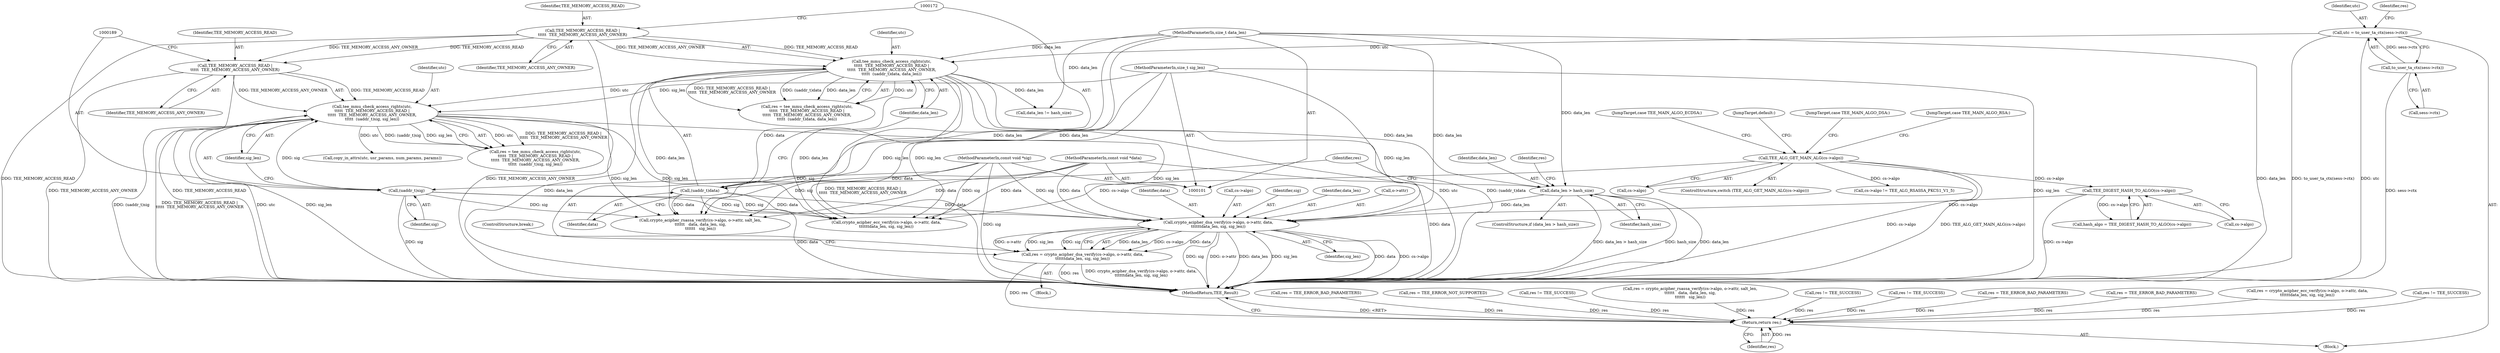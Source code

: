 digraph "0_optee_os_70697bf3c5dc3d201341b01a1a8e5bc6d2fb48f8_0@API" {
"1000341" [label="(Call,crypto_acipher_dsa_verify(cs->algo, o->attr, data,\n\t\t\t\t\t\tdata_len, sig, sig_len))"];
"1000315" [label="(Call,TEE_DIGEST_HASH_TO_ALGO(cs->algo))"];
"1000252" [label="(Call,TEE_ALG_GET_MAIN_ALG(cs->algo))"];
"1000171" [label="(Call,(uaddr_t)data)"];
"1000105" [label="(MethodParameterIn,const void *data)"];
"1000331" [label="(Call,data_len > hash_size)"];
"1000166" [label="(Call,tee_mmu_check_access_rights(utc,\n\t\t\t\t\t  TEE_MEMORY_ACCESS_READ |\n\t\t\t\t\t  TEE_MEMORY_ACCESS_ANY_OWNER,\n\t\t\t\t\t  (uaddr_t)data, data_len))"];
"1000136" [label="(Call,utc = to_user_ta_ctx(sess->ctx))"];
"1000138" [label="(Call,to_user_ta_ctx(sess->ctx))"];
"1000168" [label="(Call,TEE_MEMORY_ACCESS_READ |\n\t\t\t\t\t  TEE_MEMORY_ACCESS_ANY_OWNER)"];
"1000106" [label="(MethodParameterIn,size_t data_len)"];
"1000188" [label="(Call,(uaddr_t)sig)"];
"1000107" [label="(MethodParameterIn,const void *sig)"];
"1000183" [label="(Call,tee_mmu_check_access_rights(utc,\n\t\t\t\t\t  TEE_MEMORY_ACCESS_READ |\n\t\t\t\t\t  TEE_MEMORY_ACCESS_ANY_OWNER,\n\t\t\t\t\t  (uaddr_t)sig, sig_len))"];
"1000185" [label="(Call,TEE_MEMORY_ACCESS_READ |\n\t\t\t\t\t  TEE_MEMORY_ACCESS_ANY_OWNER)"];
"1000108" [label="(MethodParameterIn,size_t sig_len)"];
"1000339" [label="(Call,res = crypto_acipher_dsa_verify(cs->algo, o->attr, data,\n\t\t\t\t\t\tdata_len, sig, sig_len))"];
"1000375" [label="(Return,return res;)"];
"1000353" [label="(JumpTarget,case TEE_MAIN_ALGO_ECDSA:)"];
"1000341" [label="(Call,crypto_acipher_dsa_verify(cs->algo, o->attr, data,\n\t\t\t\t\t\tdata_len, sig, sig_len))"];
"1000335" [label="(Call,res = TEE_ERROR_BAD_PARAMETERS)"];
"1000253" [label="(Call,cs->algo)"];
"1000369" [label="(Call,res = TEE_ERROR_NOT_SUPPORTED)"];
"1000350" [label="(Identifier,sig)"];
"1000218" [label="(Call,res != TEE_SUCCESS)"];
"1000183" [label="(Call,tee_mmu_check_access_rights(utc,\n\t\t\t\t\t  TEE_MEMORY_ACCESS_READ |\n\t\t\t\t\t  TEE_MEMORY_ACCESS_ANY_OWNER,\n\t\t\t\t\t  (uaddr_t)sig, sig_len))"];
"1000297" [label="(Call,res = crypto_acipher_rsassa_verify(cs->algo, o->attr, salt_len,\n\t\t\t\t\t\t   data, data_len, sig,\n\t\t\t\t\t\t   sig_len))"];
"1000170" [label="(Identifier,TEE_MEMORY_ACCESS_ANY_OWNER)"];
"1000139" [label="(Call,sess->ctx)"];
"1000232" [label="(Call,res != TEE_SUCCESS)"];
"1000336" [label="(Identifier,res)"];
"1000251" [label="(ControlStructure,switch (TEE_ALG_GET_MAIN_ALG(cs->algo)))"];
"1000339" [label="(Call,res = crypto_acipher_dsa_verify(cs->algo, o->attr, data,\n\t\t\t\t\t\tdata_len, sig, sig_len))"];
"1000169" [label="(Identifier,TEE_MEMORY_ACCESS_READ)"];
"1000349" [label="(Identifier,data_len)"];
"1000106" [label="(MethodParameterIn,size_t data_len)"];
"1000368" [label="(JumpTarget,default:)"];
"1000212" [label="(Call,copy_in_attrs(utc, usr_params, num_params, params))"];
"1000345" [label="(Call,o->attr)"];
"1000105" [label="(MethodParameterIn,const void *data)"];
"1000356" [label="(Call,crypto_acipher_ecc_verify(cs->algo, o->attr, data,\n\t\t\t\t\t\tdata_len, sig, sig_len))"];
"1000333" [label="(Identifier,hash_size)"];
"1000283" [label="(Call,data_len != hash_size)"];
"1000167" [label="(Identifier,utc)"];
"1000143" [label="(Identifier,res)"];
"1000171" [label="(Call,(uaddr_t)data)"];
"1000312" [label="(JumpTarget,case TEE_MAIN_ALGO_DSA:)"];
"1000256" [label="(Block,)"];
"1000376" [label="(Identifier,res)"];
"1000326" [label="(Call,res != TEE_SUCCESS)"];
"1000173" [label="(Identifier,data)"];
"1000247" [label="(Call,res = TEE_ERROR_BAD_PARAMETERS)"];
"1000313" [label="(Call,hash_algo = TEE_DIGEST_HASH_TO_ALGO(cs->algo))"];
"1000186" [label="(Identifier,TEE_MEMORY_ACCESS_READ)"];
"1000185" [label="(Call,TEE_MEMORY_ACCESS_READ |\n\t\t\t\t\t  TEE_MEMORY_ACCESS_ANY_OWNER)"];
"1000174" [label="(Identifier,data_len)"];
"1000352" [label="(ControlStructure,break;)"];
"1000315" [label="(Call,TEE_DIGEST_HASH_TO_ALGO(cs->algo))"];
"1000252" [label="(Call,TEE_ALG_GET_MAIN_ALG(cs->algo))"];
"1000287" [label="(Call,res = TEE_ERROR_BAD_PARAMETERS)"];
"1000168" [label="(Call,TEE_MEMORY_ACCESS_READ |\n\t\t\t\t\t  TEE_MEMORY_ACCESS_ANY_OWNER)"];
"1000166" [label="(Call,tee_mmu_check_access_rights(utc,\n\t\t\t\t\t  TEE_MEMORY_ACCESS_READ |\n\t\t\t\t\t  TEE_MEMORY_ACCESS_ANY_OWNER,\n\t\t\t\t\t  (uaddr_t)data, data_len))"];
"1000181" [label="(Call,res = tee_mmu_check_access_rights(utc,\n\t\t\t\t\t  TEE_MEMORY_ACCESS_READ |\n\t\t\t\t\t  TEE_MEMORY_ACCESS_ANY_OWNER,\n\t\t\t\t\t  (uaddr_t)sig, sig_len))"];
"1000354" [label="(Call,res = crypto_acipher_ecc_verify(cs->algo, o->attr, data,\n\t\t\t\t\t\tdata_len, sig, sig_len))"];
"1000340" [label="(Identifier,res)"];
"1000299" [label="(Call,crypto_acipher_rsassa_verify(cs->algo, o->attr, salt_len,\n\t\t\t\t\t\t   data, data_len, sig,\n\t\t\t\t\t\t   sig_len))"];
"1000136" [label="(Call,utc = to_user_ta_ctx(sess->ctx))"];
"1000332" [label="(Identifier,data_len)"];
"1000107" [label="(MethodParameterIn,const void *sig)"];
"1000188" [label="(Call,(uaddr_t)sig)"];
"1000191" [label="(Identifier,sig_len)"];
"1000184" [label="(Identifier,utc)"];
"1000187" [label="(Identifier,TEE_MEMORY_ACCESS_ANY_OWNER)"];
"1000190" [label="(Identifier,sig)"];
"1000109" [label="(Block,)"];
"1000259" [label="(Call,cs->algo != TEE_ALG_RSASSA_PKCS1_V1_5)"];
"1000330" [label="(ControlStructure,if (data_len > hash_size))"];
"1000375" [label="(Return,return res;)"];
"1000138" [label="(Call,to_user_ta_ctx(sess->ctx))"];
"1000348" [label="(Identifier,data)"];
"1000342" [label="(Call,cs->algo)"];
"1000351" [label="(Identifier,sig_len)"];
"1000331" [label="(Call,data_len > hash_size)"];
"1000257" [label="(JumpTarget,case TEE_MAIN_ALGO_RSA:)"];
"1000377" [label="(MethodReturn,TEE_Result)"];
"1000164" [label="(Call,res = tee_mmu_check_access_rights(utc,\n\t\t\t\t\t  TEE_MEMORY_ACCESS_READ |\n\t\t\t\t\t  TEE_MEMORY_ACCESS_ANY_OWNER,\n\t\t\t\t\t  (uaddr_t)data, data_len))"];
"1000278" [label="(Call,res != TEE_SUCCESS)"];
"1000137" [label="(Identifier,utc)"];
"1000108" [label="(MethodParameterIn,size_t sig_len)"];
"1000316" [label="(Call,cs->algo)"];
"1000341" -> "1000339"  [label="AST: "];
"1000341" -> "1000351"  [label="CFG: "];
"1000342" -> "1000341"  [label="AST: "];
"1000345" -> "1000341"  [label="AST: "];
"1000348" -> "1000341"  [label="AST: "];
"1000349" -> "1000341"  [label="AST: "];
"1000350" -> "1000341"  [label="AST: "];
"1000351" -> "1000341"  [label="AST: "];
"1000339" -> "1000341"  [label="CFG: "];
"1000341" -> "1000377"  [label="DDG: data_len"];
"1000341" -> "1000377"  [label="DDG: sig_len"];
"1000341" -> "1000377"  [label="DDG: data"];
"1000341" -> "1000377"  [label="DDG: cs->algo"];
"1000341" -> "1000377"  [label="DDG: sig"];
"1000341" -> "1000377"  [label="DDG: o->attr"];
"1000341" -> "1000339"  [label="DDG: data_len"];
"1000341" -> "1000339"  [label="DDG: cs->algo"];
"1000341" -> "1000339"  [label="DDG: data"];
"1000341" -> "1000339"  [label="DDG: o->attr"];
"1000341" -> "1000339"  [label="DDG: sig_len"];
"1000341" -> "1000339"  [label="DDG: sig"];
"1000315" -> "1000341"  [label="DDG: cs->algo"];
"1000171" -> "1000341"  [label="DDG: data"];
"1000105" -> "1000341"  [label="DDG: data"];
"1000331" -> "1000341"  [label="DDG: data_len"];
"1000106" -> "1000341"  [label="DDG: data_len"];
"1000188" -> "1000341"  [label="DDG: sig"];
"1000107" -> "1000341"  [label="DDG: sig"];
"1000183" -> "1000341"  [label="DDG: sig_len"];
"1000108" -> "1000341"  [label="DDG: sig_len"];
"1000315" -> "1000313"  [label="AST: "];
"1000315" -> "1000316"  [label="CFG: "];
"1000316" -> "1000315"  [label="AST: "];
"1000313" -> "1000315"  [label="CFG: "];
"1000315" -> "1000377"  [label="DDG: cs->algo"];
"1000315" -> "1000313"  [label="DDG: cs->algo"];
"1000252" -> "1000315"  [label="DDG: cs->algo"];
"1000252" -> "1000251"  [label="AST: "];
"1000252" -> "1000253"  [label="CFG: "];
"1000253" -> "1000252"  [label="AST: "];
"1000257" -> "1000252"  [label="CFG: "];
"1000312" -> "1000252"  [label="CFG: "];
"1000353" -> "1000252"  [label="CFG: "];
"1000368" -> "1000252"  [label="CFG: "];
"1000252" -> "1000377"  [label="DDG: cs->algo"];
"1000252" -> "1000377"  [label="DDG: TEE_ALG_GET_MAIN_ALG(cs->algo)"];
"1000252" -> "1000259"  [label="DDG: cs->algo"];
"1000252" -> "1000356"  [label="DDG: cs->algo"];
"1000171" -> "1000166"  [label="AST: "];
"1000171" -> "1000173"  [label="CFG: "];
"1000172" -> "1000171"  [label="AST: "];
"1000173" -> "1000171"  [label="AST: "];
"1000174" -> "1000171"  [label="CFG: "];
"1000171" -> "1000377"  [label="DDG: data"];
"1000171" -> "1000166"  [label="DDG: data"];
"1000105" -> "1000171"  [label="DDG: data"];
"1000171" -> "1000299"  [label="DDG: data"];
"1000171" -> "1000356"  [label="DDG: data"];
"1000105" -> "1000101"  [label="AST: "];
"1000105" -> "1000377"  [label="DDG: data"];
"1000105" -> "1000299"  [label="DDG: data"];
"1000105" -> "1000356"  [label="DDG: data"];
"1000331" -> "1000330"  [label="AST: "];
"1000331" -> "1000333"  [label="CFG: "];
"1000332" -> "1000331"  [label="AST: "];
"1000333" -> "1000331"  [label="AST: "];
"1000336" -> "1000331"  [label="CFG: "];
"1000340" -> "1000331"  [label="CFG: "];
"1000331" -> "1000377"  [label="DDG: data_len > hash_size"];
"1000331" -> "1000377"  [label="DDG: hash_size"];
"1000331" -> "1000377"  [label="DDG: data_len"];
"1000166" -> "1000331"  [label="DDG: data_len"];
"1000106" -> "1000331"  [label="DDG: data_len"];
"1000166" -> "1000164"  [label="AST: "];
"1000166" -> "1000174"  [label="CFG: "];
"1000167" -> "1000166"  [label="AST: "];
"1000168" -> "1000166"  [label="AST: "];
"1000174" -> "1000166"  [label="AST: "];
"1000164" -> "1000166"  [label="CFG: "];
"1000166" -> "1000377"  [label="DDG: TEE_MEMORY_ACCESS_READ |\n\t\t\t\t\t  TEE_MEMORY_ACCESS_ANY_OWNER"];
"1000166" -> "1000377"  [label="DDG: utc"];
"1000166" -> "1000377"  [label="DDG: (uaddr_t)data"];
"1000166" -> "1000377"  [label="DDG: data_len"];
"1000166" -> "1000164"  [label="DDG: utc"];
"1000166" -> "1000164"  [label="DDG: TEE_MEMORY_ACCESS_READ |\n\t\t\t\t\t  TEE_MEMORY_ACCESS_ANY_OWNER"];
"1000166" -> "1000164"  [label="DDG: (uaddr_t)data"];
"1000166" -> "1000164"  [label="DDG: data_len"];
"1000136" -> "1000166"  [label="DDG: utc"];
"1000168" -> "1000166"  [label="DDG: TEE_MEMORY_ACCESS_READ"];
"1000168" -> "1000166"  [label="DDG: TEE_MEMORY_ACCESS_ANY_OWNER"];
"1000106" -> "1000166"  [label="DDG: data_len"];
"1000166" -> "1000183"  [label="DDG: utc"];
"1000166" -> "1000283"  [label="DDG: data_len"];
"1000166" -> "1000299"  [label="DDG: data_len"];
"1000166" -> "1000356"  [label="DDG: data_len"];
"1000136" -> "1000109"  [label="AST: "];
"1000136" -> "1000138"  [label="CFG: "];
"1000137" -> "1000136"  [label="AST: "];
"1000138" -> "1000136"  [label="AST: "];
"1000143" -> "1000136"  [label="CFG: "];
"1000136" -> "1000377"  [label="DDG: to_user_ta_ctx(sess->ctx)"];
"1000136" -> "1000377"  [label="DDG: utc"];
"1000138" -> "1000136"  [label="DDG: sess->ctx"];
"1000138" -> "1000139"  [label="CFG: "];
"1000139" -> "1000138"  [label="AST: "];
"1000138" -> "1000377"  [label="DDG: sess->ctx"];
"1000168" -> "1000170"  [label="CFG: "];
"1000169" -> "1000168"  [label="AST: "];
"1000170" -> "1000168"  [label="AST: "];
"1000172" -> "1000168"  [label="CFG: "];
"1000168" -> "1000377"  [label="DDG: TEE_MEMORY_ACCESS_READ"];
"1000168" -> "1000377"  [label="DDG: TEE_MEMORY_ACCESS_ANY_OWNER"];
"1000168" -> "1000185"  [label="DDG: TEE_MEMORY_ACCESS_READ"];
"1000168" -> "1000185"  [label="DDG: TEE_MEMORY_ACCESS_ANY_OWNER"];
"1000106" -> "1000101"  [label="AST: "];
"1000106" -> "1000377"  [label="DDG: data_len"];
"1000106" -> "1000283"  [label="DDG: data_len"];
"1000106" -> "1000299"  [label="DDG: data_len"];
"1000106" -> "1000356"  [label="DDG: data_len"];
"1000188" -> "1000183"  [label="AST: "];
"1000188" -> "1000190"  [label="CFG: "];
"1000189" -> "1000188"  [label="AST: "];
"1000190" -> "1000188"  [label="AST: "];
"1000191" -> "1000188"  [label="CFG: "];
"1000188" -> "1000377"  [label="DDG: sig"];
"1000188" -> "1000183"  [label="DDG: sig"];
"1000107" -> "1000188"  [label="DDG: sig"];
"1000188" -> "1000299"  [label="DDG: sig"];
"1000188" -> "1000356"  [label="DDG: sig"];
"1000107" -> "1000101"  [label="AST: "];
"1000107" -> "1000377"  [label="DDG: sig"];
"1000107" -> "1000299"  [label="DDG: sig"];
"1000107" -> "1000356"  [label="DDG: sig"];
"1000183" -> "1000181"  [label="AST: "];
"1000183" -> "1000191"  [label="CFG: "];
"1000184" -> "1000183"  [label="AST: "];
"1000185" -> "1000183"  [label="AST: "];
"1000191" -> "1000183"  [label="AST: "];
"1000181" -> "1000183"  [label="CFG: "];
"1000183" -> "1000377"  [label="DDG: (uaddr_t)sig"];
"1000183" -> "1000377"  [label="DDG: TEE_MEMORY_ACCESS_READ |\n\t\t\t\t\t  TEE_MEMORY_ACCESS_ANY_OWNER"];
"1000183" -> "1000377"  [label="DDG: utc"];
"1000183" -> "1000377"  [label="DDG: sig_len"];
"1000183" -> "1000181"  [label="DDG: utc"];
"1000183" -> "1000181"  [label="DDG: TEE_MEMORY_ACCESS_READ |\n\t\t\t\t\t  TEE_MEMORY_ACCESS_ANY_OWNER"];
"1000183" -> "1000181"  [label="DDG: (uaddr_t)sig"];
"1000183" -> "1000181"  [label="DDG: sig_len"];
"1000185" -> "1000183"  [label="DDG: TEE_MEMORY_ACCESS_READ"];
"1000185" -> "1000183"  [label="DDG: TEE_MEMORY_ACCESS_ANY_OWNER"];
"1000108" -> "1000183"  [label="DDG: sig_len"];
"1000183" -> "1000212"  [label="DDG: utc"];
"1000183" -> "1000299"  [label="DDG: sig_len"];
"1000183" -> "1000356"  [label="DDG: sig_len"];
"1000185" -> "1000187"  [label="CFG: "];
"1000186" -> "1000185"  [label="AST: "];
"1000187" -> "1000185"  [label="AST: "];
"1000189" -> "1000185"  [label="CFG: "];
"1000185" -> "1000377"  [label="DDG: TEE_MEMORY_ACCESS_READ"];
"1000185" -> "1000377"  [label="DDG: TEE_MEMORY_ACCESS_ANY_OWNER"];
"1000108" -> "1000101"  [label="AST: "];
"1000108" -> "1000377"  [label="DDG: sig_len"];
"1000108" -> "1000299"  [label="DDG: sig_len"];
"1000108" -> "1000356"  [label="DDG: sig_len"];
"1000339" -> "1000256"  [label="AST: "];
"1000340" -> "1000339"  [label="AST: "];
"1000352" -> "1000339"  [label="CFG: "];
"1000339" -> "1000377"  [label="DDG: res"];
"1000339" -> "1000377"  [label="DDG: crypto_acipher_dsa_verify(cs->algo, o->attr, data,\n\t\t\t\t\t\tdata_len, sig, sig_len)"];
"1000339" -> "1000375"  [label="DDG: res"];
"1000375" -> "1000109"  [label="AST: "];
"1000375" -> "1000376"  [label="CFG: "];
"1000376" -> "1000375"  [label="AST: "];
"1000377" -> "1000375"  [label="CFG: "];
"1000375" -> "1000377"  [label="DDG: <RET>"];
"1000376" -> "1000375"  [label="DDG: res"];
"1000247" -> "1000375"  [label="DDG: res"];
"1000297" -> "1000375"  [label="DDG: res"];
"1000335" -> "1000375"  [label="DDG: res"];
"1000232" -> "1000375"  [label="DDG: res"];
"1000369" -> "1000375"  [label="DDG: res"];
"1000218" -> "1000375"  [label="DDG: res"];
"1000287" -> "1000375"  [label="DDG: res"];
"1000326" -> "1000375"  [label="DDG: res"];
"1000278" -> "1000375"  [label="DDG: res"];
"1000354" -> "1000375"  [label="DDG: res"];
}

